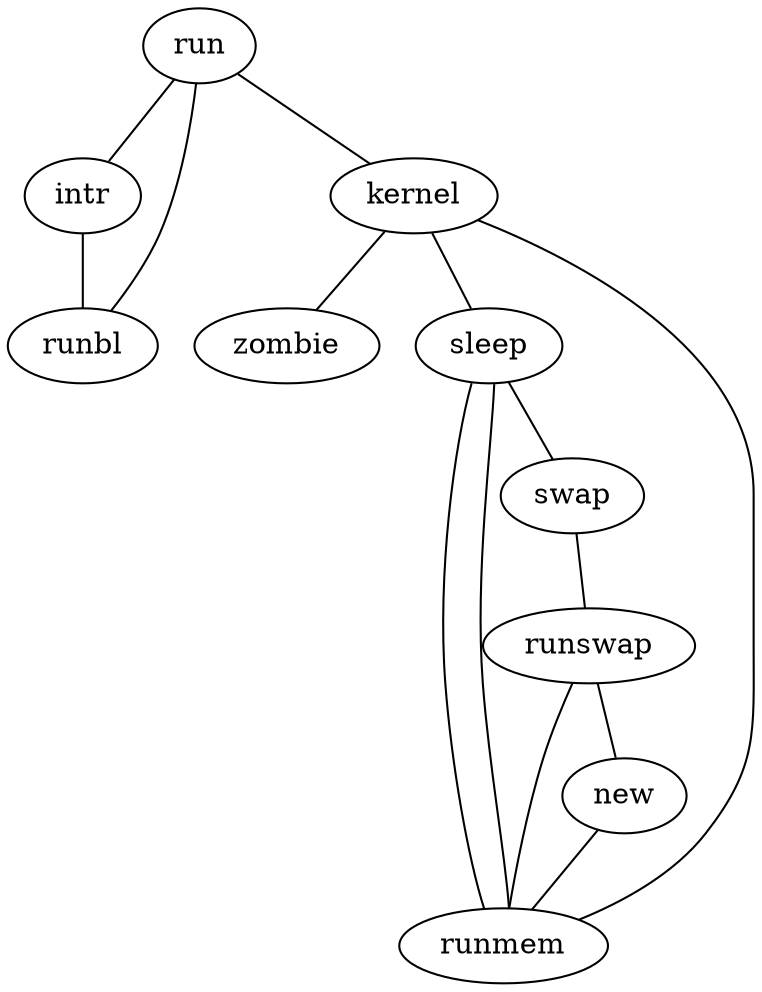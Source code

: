 graph {
	run -- intr
	run -- kernel
	intr -- runbl
	runbl -- run
	kernel -- zombie
	kernel -- sleep
	kernel -- runmem
	sleep -- swap
	sleep -- runmem
	swap -- runswap
	runswap -- new
	runswap -- runmem
	new -- runmem
	runmem -- sleep
}
